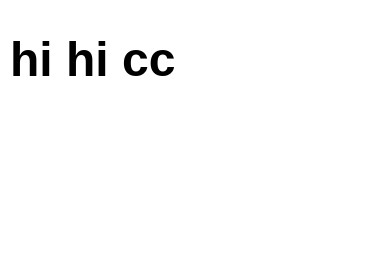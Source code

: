 <mxfile version="23.1.7" type="github">
  <diagram name="Page-1" id="_s-z6qJASMzkGYbw6C3e">
    <mxGraphModel dx="1502" dy="625" grid="1" gridSize="10" guides="1" tooltips="1" connect="1" arrows="1" fold="1" page="1" pageScale="1" pageWidth="850" pageHeight="1100" math="0" shadow="0">
      <root>
        <mxCell id="0" />
        <mxCell id="1" parent="0" />
        <mxCell id="6zi0MHZfgveR-TNnUP4n-1" value="&lt;h1&gt;hi hi cc&lt;/h1&gt;" style="text;html=1;spacing=5;spacingTop=-20;whiteSpace=wrap;overflow=hidden;rounded=0;" parent="1" vertex="1">
          <mxGeometry x="440" y="240" width="190" height="120" as="geometry" />
        </mxCell>
      </root>
    </mxGraphModel>
  </diagram>
</mxfile>
